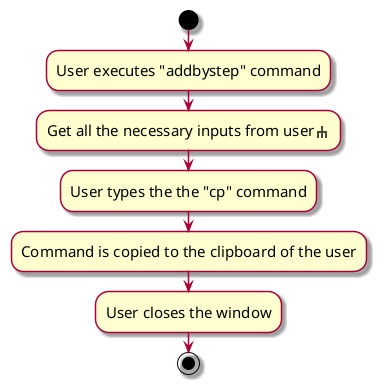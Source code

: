 @startuml

sprite $rake [16x16/8] {
0000000000000000
0000000jj0000000
0000000jj0000000
0005555jj5555000
000jjeejjeejj000
000jj00jj00jj000
000jj00jj00jj000
0000000000000000
}
skin rose
skinparam ActivityFontSize 15
skinparam ArrowFontSize 12
start
:User executes "addbystep" command;
:Get all the necessary inputs from user<$rake>;
:User types the the "cp" command;
:Command is copied to the clipboard of the user;
:User closes the window;


stop
@enduml